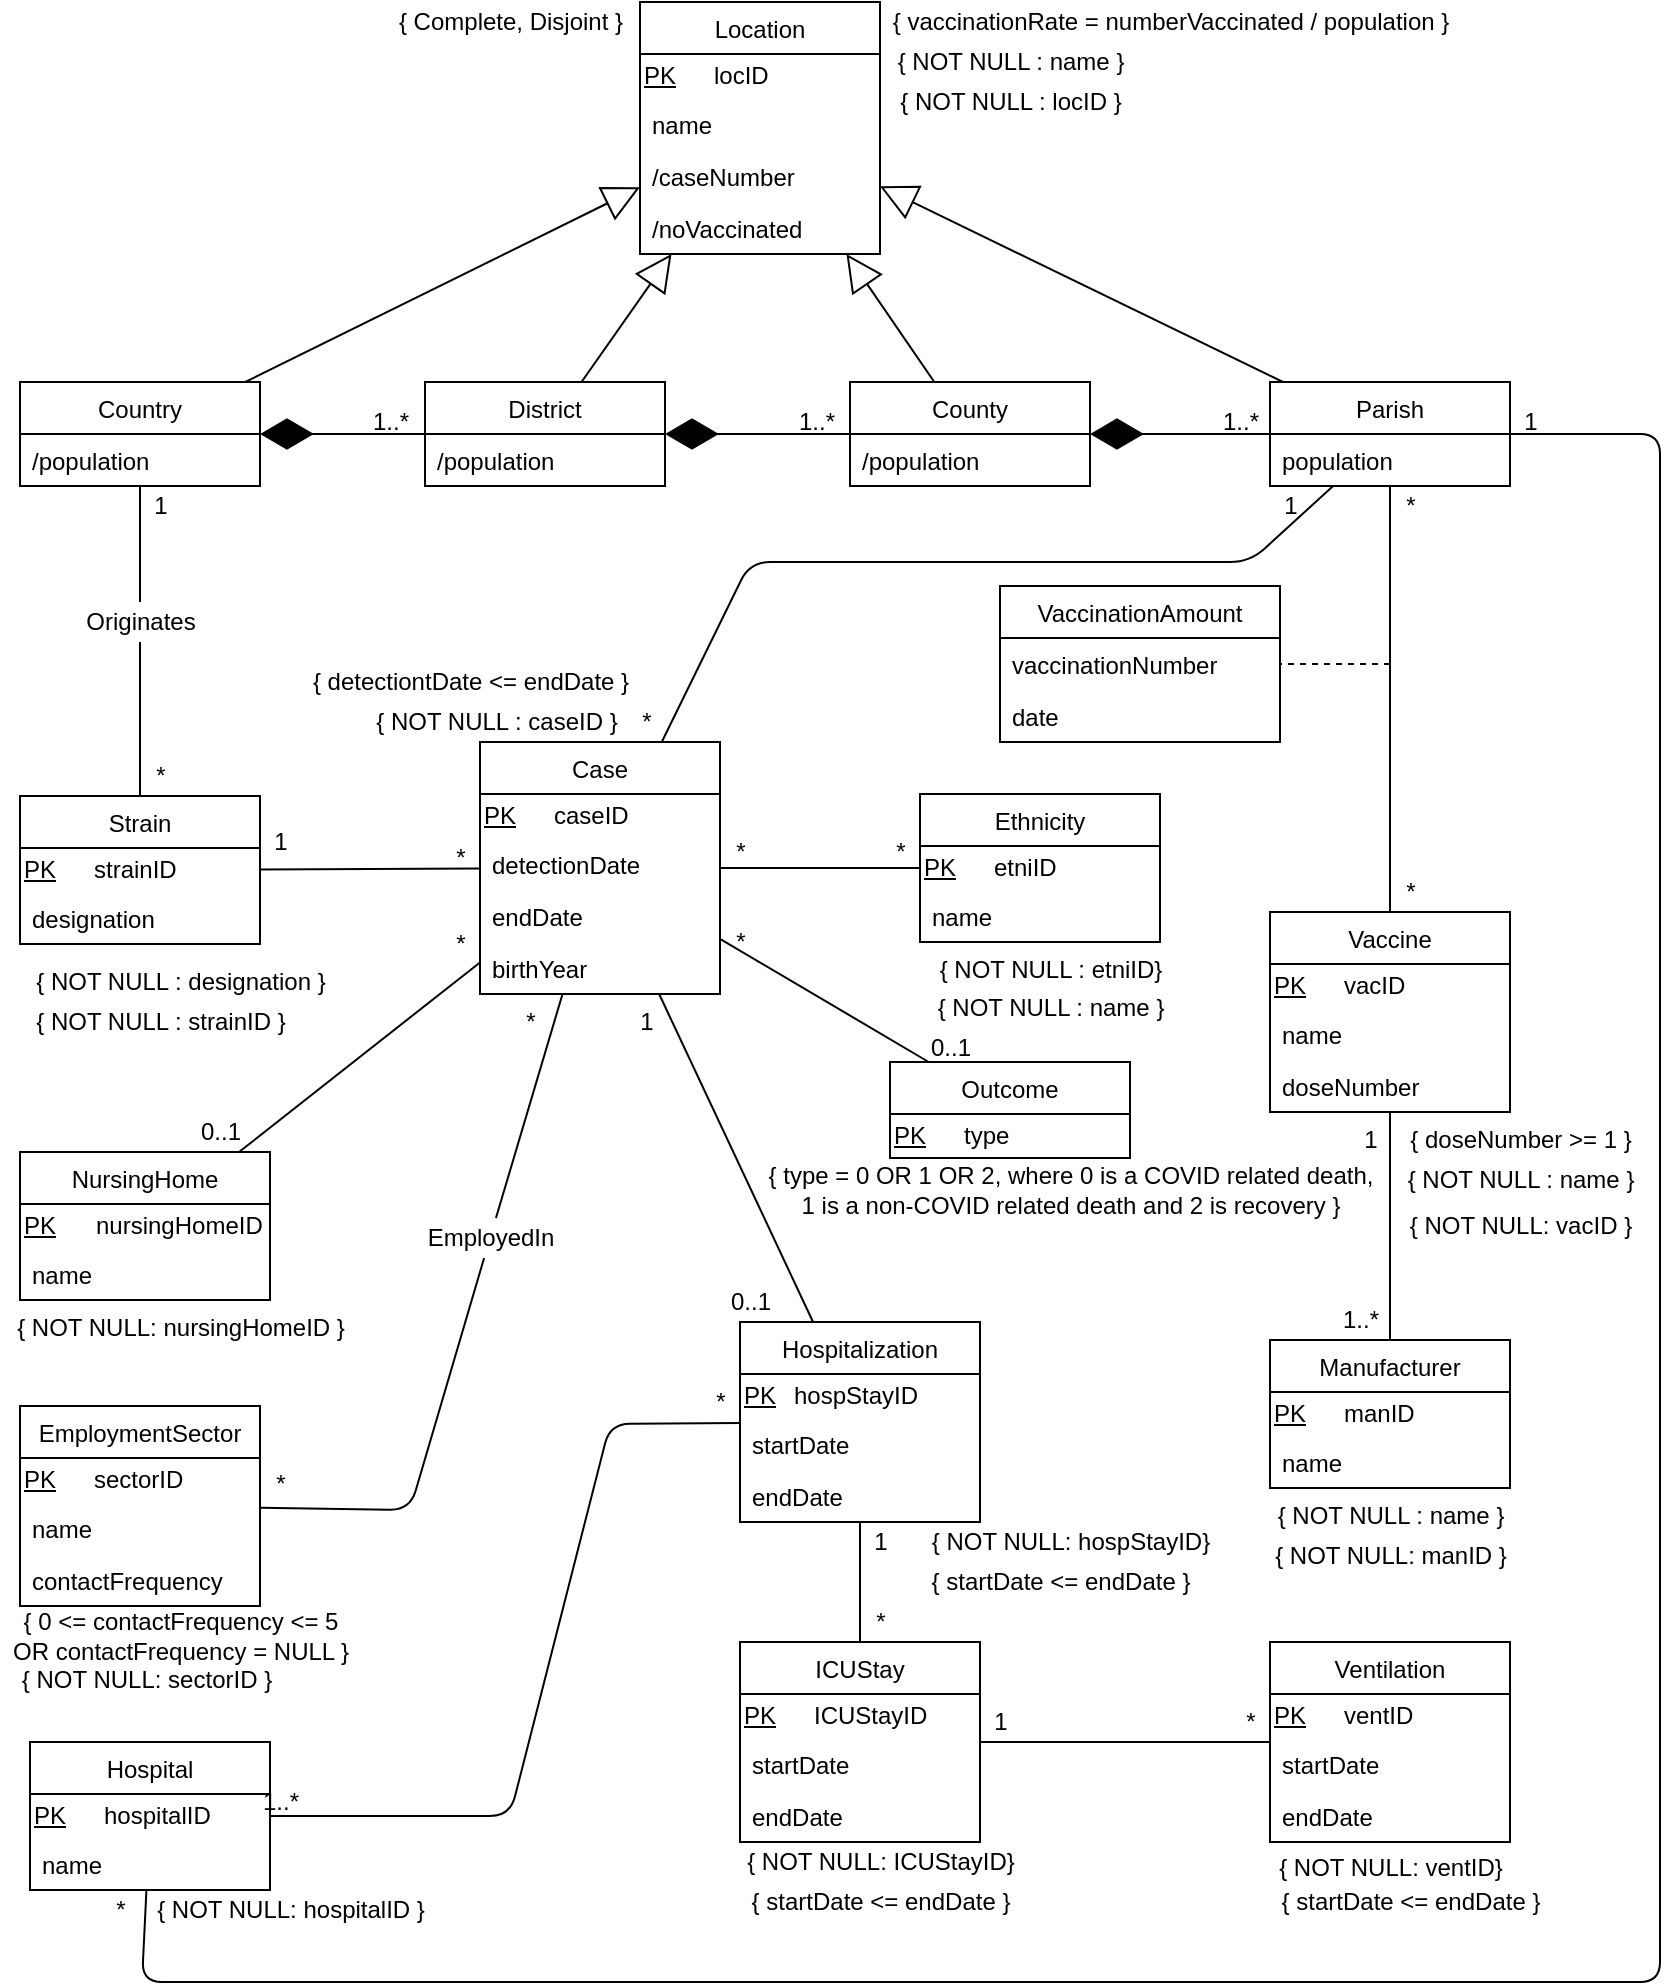 <mxfile version="14.4.3" type="device"><diagram id="ArE_hG6OcxiL6eBVc3Qq" name="Page-1"><mxGraphModel dx="1278" dy="616" grid="1" gridSize="10" guides="1" tooltips="1" connect="1" arrows="1" fold="1" page="1" pageScale="1" pageWidth="850" pageHeight="1100" math="0" shadow="0"><root><mxCell id="0"/><mxCell id="1" parent="0"/><mxCell id="haIrwEQvAD5BHS1R-j0J-1" value="Country" style="swimlane;fontStyle=0;childLayout=stackLayout;horizontal=1;startSize=26;fillColor=none;horizontalStack=0;resizeParent=1;resizeParentMax=0;resizeLast=0;collapsible=1;marginBottom=0;" parent="1" vertex="1"><mxGeometry x="15" y="190" width="120" height="52" as="geometry"/></mxCell><mxCell id="Z5HH56lfAHXw-fmE1XDh-21" value="/population" style="text;strokeColor=none;fillColor=none;align=left;verticalAlign=top;spacingLeft=4;spacingRight=4;overflow=hidden;rotatable=0;points=[[0,0.5],[1,0.5]];portConstraint=eastwest;" parent="haIrwEQvAD5BHS1R-j0J-1" vertex="1"><mxGeometry y="26" width="120" height="26" as="geometry"/></mxCell><mxCell id="haIrwEQvAD5BHS1R-j0J-6" value="District" style="swimlane;fontStyle=0;childLayout=stackLayout;horizontal=1;startSize=26;fillColor=none;horizontalStack=0;resizeParent=1;resizeParentMax=0;resizeLast=0;collapsible=1;marginBottom=0;" parent="1" vertex="1"><mxGeometry x="217.5" y="190" width="120" height="52" as="geometry"/></mxCell><mxCell id="Z5HH56lfAHXw-fmE1XDh-94" value="/population" style="text;strokeColor=none;fillColor=none;align=left;verticalAlign=top;spacingLeft=4;spacingRight=4;overflow=hidden;rotatable=0;points=[[0,0.5],[1,0.5]];portConstraint=eastwest;" parent="haIrwEQvAD5BHS1R-j0J-6" vertex="1"><mxGeometry y="26" width="120" height="26" as="geometry"/></mxCell><mxCell id="haIrwEQvAD5BHS1R-j0J-10" value="County" style="swimlane;fontStyle=0;childLayout=stackLayout;horizontal=1;startSize=26;fillColor=none;horizontalStack=0;resizeParent=1;resizeParentMax=0;resizeLast=0;collapsible=1;marginBottom=0;" parent="1" vertex="1"><mxGeometry x="430" y="190" width="120" height="52" as="geometry"/></mxCell><mxCell id="Z5HH56lfAHXw-fmE1XDh-95" value="/population" style="text;strokeColor=none;fillColor=none;align=left;verticalAlign=top;spacingLeft=4;spacingRight=4;overflow=hidden;rotatable=0;points=[[0,0.5],[1,0.5]];portConstraint=eastwest;" parent="haIrwEQvAD5BHS1R-j0J-10" vertex="1"><mxGeometry y="26" width="120" height="26" as="geometry"/></mxCell><mxCell id="haIrwEQvAD5BHS1R-j0J-19" value="Parish" style="swimlane;fontStyle=0;childLayout=stackLayout;horizontal=1;startSize=26;fillColor=none;horizontalStack=0;resizeParent=1;resizeParentMax=0;resizeLast=0;collapsible=1;marginBottom=0;" parent="1" vertex="1"><mxGeometry x="640" y="190" width="120" height="52" as="geometry"/></mxCell><mxCell id="Z5HH56lfAHXw-fmE1XDh-96" value="population" style="text;strokeColor=none;fillColor=none;align=left;verticalAlign=top;spacingLeft=4;spacingRight=4;overflow=hidden;rotatable=0;points=[[0,0.5],[1,0.5]];portConstraint=eastwest;" parent="haIrwEQvAD5BHS1R-j0J-19" vertex="1"><mxGeometry y="26" width="120" height="26" as="geometry"/></mxCell><mxCell id="haIrwEQvAD5BHS1R-j0J-24" value="Case" style="swimlane;fontStyle=0;childLayout=stackLayout;horizontal=1;startSize=26;fillColor=none;horizontalStack=0;resizeParent=1;resizeParentMax=0;resizeLast=0;collapsible=1;marginBottom=0;" parent="1" vertex="1"><mxGeometry x="245" y="370" width="120" height="126" as="geometry"/></mxCell><mxCell id="flyogRt5hVjJlXZQ-3wZ-6" value="" style="shape=table;html=1;whiteSpace=wrap;startSize=0;container=1;collapsible=0;childLayout=tableLayout;arcSize=12;strokeColor=none;fillColor=none;" parent="haIrwEQvAD5BHS1R-j0J-24" vertex="1"><mxGeometry y="26" width="120" height="22" as="geometry"/></mxCell><mxCell id="flyogRt5hVjJlXZQ-3wZ-7" value="" style="shape=partialRectangle;html=1;whiteSpace=wrap;collapsible=0;dropTarget=0;pointerEvents=0;fillColor=none;top=0;left=0;bottom=0;right=0;points=[[0,0.5],[1,0.5]];portConstraint=eastwest;" parent="flyogRt5hVjJlXZQ-3wZ-6" vertex="1"><mxGeometry width="120" height="22" as="geometry"/></mxCell><mxCell id="flyogRt5hVjJlXZQ-3wZ-8" value="PK" style="shape=partialRectangle;html=1;whiteSpace=wrap;connectable=0;overflow=hidden;fillColor=none;top=0;left=0;bottom=0;right=0;fontStyle=4;labelPosition=center;verticalLabelPosition=middle;align=left;verticalAlign=middle;" parent="flyogRt5hVjJlXZQ-3wZ-7" vertex="1"><mxGeometry width="35" height="22" as="geometry"/></mxCell><mxCell id="flyogRt5hVjJlXZQ-3wZ-9" value="caseID" style="shape=partialRectangle;html=1;whiteSpace=wrap;connectable=0;overflow=hidden;fillColor=none;top=0;left=0;bottom=0;right=0;align=left;" parent="flyogRt5hVjJlXZQ-3wZ-7" vertex="1"><mxGeometry x="35" width="85" height="22" as="geometry"/></mxCell><mxCell id="d1-KubJJP377rrtbobxr-46" value="detectionDate" style="text;strokeColor=none;fillColor=none;align=left;verticalAlign=top;spacingLeft=4;spacingRight=4;overflow=hidden;rotatable=0;points=[[0,0.5],[1,0.5]];portConstraint=eastwest;" parent="haIrwEQvAD5BHS1R-j0J-24" vertex="1"><mxGeometry y="48" width="120" height="26" as="geometry"/></mxCell><mxCell id="d1-KubJJP377rrtbobxr-47" value="endDate" style="text;strokeColor=none;fillColor=none;align=left;verticalAlign=top;spacingLeft=4;spacingRight=4;overflow=hidden;rotatable=0;points=[[0,0.5],[1,0.5]];portConstraint=eastwest;" parent="haIrwEQvAD5BHS1R-j0J-24" vertex="1"><mxGeometry y="74" width="120" height="26" as="geometry"/></mxCell><mxCell id="d1-KubJJP377rrtbobxr-48" value="birthYear" style="text;strokeColor=none;fillColor=none;align=left;verticalAlign=top;spacingLeft=4;spacingRight=4;overflow=hidden;rotatable=0;points=[[0,0.5],[1,0.5]];portConstraint=eastwest;" parent="haIrwEQvAD5BHS1R-j0J-24" vertex="1"><mxGeometry y="100" width="120" height="26" as="geometry"/></mxCell><mxCell id="haIrwEQvAD5BHS1R-j0J-28" value="Vaccine" style="swimlane;fontStyle=0;childLayout=stackLayout;horizontal=1;startSize=26;fillColor=none;horizontalStack=0;resizeParent=1;resizeParentMax=0;resizeLast=0;collapsible=1;marginBottom=0;" parent="1" vertex="1"><mxGeometry x="640" y="455" width="120" height="100" as="geometry"/></mxCell><mxCell id="flyogRt5hVjJlXZQ-3wZ-22" value="" style="shape=table;html=1;whiteSpace=wrap;startSize=0;container=1;collapsible=0;childLayout=tableLayout;arcSize=12;strokeColor=none;fillColor=none;" parent="haIrwEQvAD5BHS1R-j0J-28" vertex="1"><mxGeometry y="26" width="120" height="22" as="geometry"/></mxCell><mxCell id="flyogRt5hVjJlXZQ-3wZ-23" value="" style="shape=partialRectangle;html=1;whiteSpace=wrap;collapsible=0;dropTarget=0;pointerEvents=0;fillColor=none;top=0;left=0;bottom=0;right=0;points=[[0,0.5],[1,0.5]];portConstraint=eastwest;" parent="flyogRt5hVjJlXZQ-3wZ-22" vertex="1"><mxGeometry width="120" height="22" as="geometry"/></mxCell><mxCell id="flyogRt5hVjJlXZQ-3wZ-24" value="PK" style="shape=partialRectangle;html=1;whiteSpace=wrap;connectable=0;overflow=hidden;fillColor=none;top=0;left=0;bottom=0;right=0;fontStyle=4;labelPosition=center;verticalLabelPosition=middle;align=left;verticalAlign=middle;" parent="flyogRt5hVjJlXZQ-3wZ-23" vertex="1"><mxGeometry width="35" height="22" as="geometry"/></mxCell><mxCell id="flyogRt5hVjJlXZQ-3wZ-25" value="vacID" style="shape=partialRectangle;html=1;whiteSpace=wrap;connectable=0;overflow=hidden;fillColor=none;top=0;left=0;bottom=0;right=0;align=left;" parent="flyogRt5hVjJlXZQ-3wZ-23" vertex="1"><mxGeometry x="35" width="85" height="22" as="geometry"/></mxCell><mxCell id="AAbHHUNatujZVMKrZZP0-58" value="name" style="text;strokeColor=none;fillColor=none;align=left;verticalAlign=top;spacingLeft=4;spacingRight=4;overflow=hidden;rotatable=0;points=[[0,0.5],[1,0.5]];portConstraint=eastwest;" parent="haIrwEQvAD5BHS1R-j0J-28" vertex="1"><mxGeometry y="48" width="120" height="26" as="geometry"/></mxCell><mxCell id="d1-KubJJP377rrtbobxr-63" value="doseNumber" style="text;strokeColor=none;fillColor=none;align=left;verticalAlign=top;spacingLeft=4;spacingRight=4;overflow=hidden;rotatable=0;points=[[0,0.5],[1,0.5]];portConstraint=eastwest;" parent="haIrwEQvAD5BHS1R-j0J-28" vertex="1"><mxGeometry y="74" width="120" height="26" as="geometry"/></mxCell><mxCell id="haIrwEQvAD5BHS1R-j0J-33" value="" style="endArrow=none;html=1;" parent="1" source="haIrwEQvAD5BHS1R-j0J-28" target="haIrwEQvAD5BHS1R-j0J-19" edge="1"><mxGeometry width="50" height="50" relative="1" as="geometry"><mxPoint x="750" y="350" as="sourcePoint"/><mxPoint x="330" y="350" as="targetPoint"/></mxGeometry></mxCell><mxCell id="haIrwEQvAD5BHS1R-j0J-35" value="Strain" style="swimlane;fontStyle=0;childLayout=stackLayout;horizontal=1;startSize=26;fillColor=none;horizontalStack=0;resizeParent=1;resizeParentMax=0;resizeLast=0;collapsible=1;marginBottom=0;" parent="1" vertex="1"><mxGeometry x="15" y="397" width="120" height="74" as="geometry"/></mxCell><mxCell id="flyogRt5hVjJlXZQ-3wZ-10" value="" style="shape=table;html=1;whiteSpace=wrap;startSize=0;container=1;collapsible=0;childLayout=tableLayout;arcSize=12;strokeColor=none;fillColor=none;" parent="haIrwEQvAD5BHS1R-j0J-35" vertex="1"><mxGeometry y="26" width="120" height="22" as="geometry"/></mxCell><mxCell id="flyogRt5hVjJlXZQ-3wZ-11" value="" style="shape=partialRectangle;html=1;whiteSpace=wrap;collapsible=0;dropTarget=0;pointerEvents=0;fillColor=none;top=0;left=0;bottom=0;right=0;points=[[0,0.5],[1,0.5]];portConstraint=eastwest;" parent="flyogRt5hVjJlXZQ-3wZ-10" vertex="1"><mxGeometry width="120" height="22" as="geometry"/></mxCell><mxCell id="flyogRt5hVjJlXZQ-3wZ-12" value="PK" style="shape=partialRectangle;html=1;whiteSpace=wrap;connectable=0;overflow=hidden;fillColor=none;top=0;left=0;bottom=0;right=0;fontStyle=4;labelPosition=center;verticalLabelPosition=middle;align=left;verticalAlign=middle;" parent="flyogRt5hVjJlXZQ-3wZ-11" vertex="1"><mxGeometry width="35" height="22" as="geometry"/></mxCell><mxCell id="flyogRt5hVjJlXZQ-3wZ-13" value="strainID" style="shape=partialRectangle;html=1;whiteSpace=wrap;connectable=0;overflow=hidden;fillColor=none;top=0;left=0;bottom=0;right=0;align=left;" parent="flyogRt5hVjJlXZQ-3wZ-11" vertex="1"><mxGeometry x="35" width="85" height="22" as="geometry"/></mxCell><mxCell id="d1-KubJJP377rrtbobxr-49" value="designation" style="text;strokeColor=none;fillColor=none;align=left;verticalAlign=top;spacingLeft=4;spacingRight=4;overflow=hidden;rotatable=0;points=[[0,0.5],[1,0.5]];portConstraint=eastwest;" parent="haIrwEQvAD5BHS1R-j0J-35" vertex="1"><mxGeometry y="48" width="120" height="26" as="geometry"/></mxCell><mxCell id="haIrwEQvAD5BHS1R-j0J-41" value="EmploymentSector" style="swimlane;fontStyle=0;childLayout=stackLayout;horizontal=1;startSize=26;fillColor=none;horizontalStack=0;resizeParent=1;resizeParentMax=0;resizeLast=0;collapsible=1;marginBottom=0;" parent="1" vertex="1"><mxGeometry x="15" y="702" width="120" height="100" as="geometry"/></mxCell><mxCell id="flyogRt5hVjJlXZQ-3wZ-42" value="" style="shape=table;html=1;whiteSpace=wrap;startSize=0;container=1;collapsible=0;childLayout=tableLayout;arcSize=12;strokeColor=none;fillColor=none;" parent="haIrwEQvAD5BHS1R-j0J-41" vertex="1"><mxGeometry y="26" width="120" height="22" as="geometry"/></mxCell><mxCell id="flyogRt5hVjJlXZQ-3wZ-43" value="" style="shape=partialRectangle;html=1;whiteSpace=wrap;collapsible=0;dropTarget=0;pointerEvents=0;fillColor=none;top=0;left=0;bottom=0;right=0;points=[[0,0.5],[1,0.5]];portConstraint=eastwest;" parent="flyogRt5hVjJlXZQ-3wZ-42" vertex="1"><mxGeometry width="120" height="22" as="geometry"/></mxCell><mxCell id="flyogRt5hVjJlXZQ-3wZ-44" value="PK" style="shape=partialRectangle;html=1;whiteSpace=wrap;connectable=0;overflow=hidden;fillColor=none;top=0;left=0;bottom=0;right=0;fontStyle=4;labelPosition=center;verticalLabelPosition=middle;align=left;verticalAlign=middle;" parent="flyogRt5hVjJlXZQ-3wZ-43" vertex="1"><mxGeometry width="35" height="22" as="geometry"/></mxCell><mxCell id="flyogRt5hVjJlXZQ-3wZ-45" value="sectorID" style="shape=partialRectangle;html=1;whiteSpace=wrap;connectable=0;overflow=hidden;fillColor=none;top=0;left=0;bottom=0;right=0;align=left;" parent="flyogRt5hVjJlXZQ-3wZ-43" vertex="1"><mxGeometry x="35" width="85" height="22" as="geometry"/></mxCell><mxCell id="haIrwEQvAD5BHS1R-j0J-42" value="name" style="text;strokeColor=none;fillColor=none;align=left;verticalAlign=top;spacingLeft=4;spacingRight=4;overflow=hidden;rotatable=0;points=[[0,0.5],[1,0.5]];portConstraint=eastwest;" parent="haIrwEQvAD5BHS1R-j0J-41" vertex="1"><mxGeometry y="48" width="120" height="26" as="geometry"/></mxCell><mxCell id="Z5HH56lfAHXw-fmE1XDh-40" value="contactFrequency" style="text;strokeColor=none;fillColor=none;align=left;verticalAlign=top;spacingLeft=4;spacingRight=4;overflow=hidden;rotatable=0;points=[[0,0.5],[1,0.5]];portConstraint=eastwest;" parent="haIrwEQvAD5BHS1R-j0J-41" vertex="1"><mxGeometry y="74" width="120" height="26" as="geometry"/></mxCell><mxCell id="haIrwEQvAD5BHS1R-j0J-51" value="Ethnicity" style="swimlane;fontStyle=0;childLayout=stackLayout;horizontal=1;startSize=26;fillColor=none;horizontalStack=0;resizeParent=1;resizeParentMax=0;resizeLast=0;collapsible=1;marginBottom=0;" parent="1" vertex="1"><mxGeometry x="465" y="396" width="120" height="74" as="geometry"/></mxCell><mxCell id="flyogRt5hVjJlXZQ-3wZ-18" value="" style="shape=table;html=1;whiteSpace=wrap;startSize=0;container=1;collapsible=0;childLayout=tableLayout;arcSize=12;strokeColor=none;fillColor=none;" parent="haIrwEQvAD5BHS1R-j0J-51" vertex="1"><mxGeometry y="26" width="120" height="22" as="geometry"/></mxCell><mxCell id="flyogRt5hVjJlXZQ-3wZ-19" value="" style="shape=partialRectangle;html=1;whiteSpace=wrap;collapsible=0;dropTarget=0;pointerEvents=0;fillColor=none;top=0;left=0;bottom=0;right=0;points=[[0,0.5],[1,0.5]];portConstraint=eastwest;" parent="flyogRt5hVjJlXZQ-3wZ-18" vertex="1"><mxGeometry width="120" height="22" as="geometry"/></mxCell><mxCell id="flyogRt5hVjJlXZQ-3wZ-20" value="PK" style="shape=partialRectangle;html=1;whiteSpace=wrap;connectable=0;overflow=hidden;fillColor=none;top=0;left=0;bottom=0;right=0;fontStyle=4;labelPosition=center;verticalLabelPosition=middle;align=left;verticalAlign=middle;" parent="flyogRt5hVjJlXZQ-3wZ-19" vertex="1"><mxGeometry width="35" height="22" as="geometry"/></mxCell><mxCell id="flyogRt5hVjJlXZQ-3wZ-21" value="etniID" style="shape=partialRectangle;html=1;whiteSpace=wrap;connectable=0;overflow=hidden;fillColor=none;top=0;left=0;bottom=0;right=0;align=left;" parent="flyogRt5hVjJlXZQ-3wZ-19" vertex="1"><mxGeometry x="35" width="85" height="22" as="geometry"/></mxCell><mxCell id="AAbHHUNatujZVMKrZZP0-54" value="name" style="text;strokeColor=none;fillColor=none;align=left;verticalAlign=top;spacingLeft=4;spacingRight=4;overflow=hidden;rotatable=0;points=[[0,0.5],[1,0.5]];portConstraint=eastwest;" parent="haIrwEQvAD5BHS1R-j0J-51" vertex="1"><mxGeometry y="48" width="120" height="26" as="geometry"/></mxCell><mxCell id="haIrwEQvAD5BHS1R-j0J-62" value="1..*" style="text;html=1;align=center;verticalAlign=middle;resizable=0;points=[];autosize=1;" parent="1" vertex="1"><mxGeometry x="185" y="200" width="30" height="20" as="geometry"/></mxCell><mxCell id="haIrwEQvAD5BHS1R-j0J-64" value="1..*" style="text;html=1;align=center;verticalAlign=middle;resizable=0;points=[];autosize=1;" parent="1" vertex="1"><mxGeometry x="397.5" y="200" width="30" height="20" as="geometry"/></mxCell><mxCell id="haIrwEQvAD5BHS1R-j0J-66" value="1..*" style="text;html=1;align=center;verticalAlign=middle;resizable=0;points=[];autosize=1;" parent="1" vertex="1"><mxGeometry x="610" y="200" width="30" height="20" as="geometry"/></mxCell><mxCell id="haIrwEQvAD5BHS1R-j0J-78" value="1" style="text;html=1;align=center;verticalAlign=middle;resizable=0;points=[];autosize=1;" parent="1" vertex="1"><mxGeometry x="680" y="559" width="20" height="20" as="geometry"/></mxCell><mxCell id="Z5HH56lfAHXw-fmE1XDh-14" value="" style="endArrow=none;html=1;" parent="1" source="Z5HH56lfAHXw-fmE1XDh-57" target="haIrwEQvAD5BHS1R-j0J-35" edge="1"><mxGeometry width="50" height="50" relative="1" as="geometry"><mxPoint x="525" y="470" as="sourcePoint"/><mxPoint x="575" y="420" as="targetPoint"/></mxGeometry></mxCell><mxCell id="Z5HH56lfAHXw-fmE1XDh-19" value="Location" style="swimlane;fontStyle=0;childLayout=stackLayout;horizontal=1;startSize=26;fillColor=none;horizontalStack=0;resizeParent=1;resizeParentMax=0;resizeLast=0;collapsible=1;marginBottom=0;" parent="1" vertex="1"><mxGeometry x="325" width="120" height="126" as="geometry"/></mxCell><mxCell id="flyogRt5hVjJlXZQ-3wZ-2" value="" style="shape=table;html=1;whiteSpace=wrap;startSize=0;container=1;collapsible=0;childLayout=tableLayout;arcSize=12;strokeColor=none;fillColor=none;" parent="Z5HH56lfAHXw-fmE1XDh-19" vertex="1"><mxGeometry y="26" width="120" height="22" as="geometry"/></mxCell><mxCell id="flyogRt5hVjJlXZQ-3wZ-3" value="" style="shape=partialRectangle;html=1;whiteSpace=wrap;collapsible=0;dropTarget=0;pointerEvents=0;fillColor=none;top=0;left=0;bottom=0;right=0;points=[[0,0.5],[1,0.5]];portConstraint=eastwest;" parent="flyogRt5hVjJlXZQ-3wZ-2" vertex="1"><mxGeometry width="120" height="22" as="geometry"/></mxCell><mxCell id="flyogRt5hVjJlXZQ-3wZ-4" value="PK" style="shape=partialRectangle;html=1;whiteSpace=wrap;connectable=0;overflow=hidden;fillColor=none;top=0;left=0;bottom=0;right=0;fontStyle=4;labelPosition=center;verticalLabelPosition=middle;align=left;verticalAlign=middle;" parent="flyogRt5hVjJlXZQ-3wZ-3" vertex="1"><mxGeometry width="35" height="22" as="geometry"/></mxCell><mxCell id="flyogRt5hVjJlXZQ-3wZ-5" value="locID" style="shape=partialRectangle;html=1;whiteSpace=wrap;connectable=0;overflow=hidden;fillColor=none;top=0;left=0;bottom=0;right=0;align=left;" parent="flyogRt5hVjJlXZQ-3wZ-3" vertex="1"><mxGeometry x="35" width="85" height="22" as="geometry"/></mxCell><mxCell id="d1-KubJJP377rrtbobxr-52" value="name" style="text;strokeColor=none;fillColor=none;align=left;verticalAlign=top;spacingLeft=4;spacingRight=4;overflow=hidden;rotatable=0;points=[[0,0.5],[1,0.5]];portConstraint=eastwest;" parent="Z5HH56lfAHXw-fmE1XDh-19" vertex="1"><mxGeometry y="48" width="120" height="26" as="geometry"/></mxCell><mxCell id="Z5HH56lfAHXw-fmE1XDh-22" value="/caseNumber" style="text;strokeColor=none;fillColor=none;align=left;verticalAlign=top;spacingLeft=4;spacingRight=4;overflow=hidden;rotatable=0;points=[[0,0.5],[1,0.5]];portConstraint=eastwest;" parent="Z5HH56lfAHXw-fmE1XDh-19" vertex="1"><mxGeometry y="74" width="120" height="26" as="geometry"/></mxCell><mxCell id="Z5HH56lfAHXw-fmE1XDh-23" value="/noVaccinated" style="text;strokeColor=none;fillColor=none;align=left;verticalAlign=top;spacingLeft=4;spacingRight=4;overflow=hidden;rotatable=0;points=[[0,0.5],[1,0.5]];portConstraint=eastwest;" parent="Z5HH56lfAHXw-fmE1XDh-19" vertex="1"><mxGeometry y="100" width="120" height="26" as="geometry"/></mxCell><mxCell id="Z5HH56lfAHXw-fmE1XDh-32" value="Manufacturer" style="swimlane;fontStyle=0;childLayout=stackLayout;horizontal=1;startSize=26;fillColor=none;horizontalStack=0;resizeParent=1;resizeParentMax=0;resizeLast=0;collapsible=1;marginBottom=0;" parent="1" vertex="1"><mxGeometry x="640" y="669" width="120" height="74" as="geometry"/></mxCell><mxCell id="flyogRt5hVjJlXZQ-3wZ-26" value="" style="shape=table;html=1;whiteSpace=wrap;startSize=0;container=1;collapsible=0;childLayout=tableLayout;arcSize=12;strokeColor=none;fillColor=none;" parent="Z5HH56lfAHXw-fmE1XDh-32" vertex="1"><mxGeometry y="26" width="120" height="22" as="geometry"/></mxCell><mxCell id="flyogRt5hVjJlXZQ-3wZ-27" value="" style="shape=partialRectangle;html=1;whiteSpace=wrap;collapsible=0;dropTarget=0;pointerEvents=0;fillColor=none;top=0;left=0;bottom=0;right=0;points=[[0,0.5],[1,0.5]];portConstraint=eastwest;" parent="flyogRt5hVjJlXZQ-3wZ-26" vertex="1"><mxGeometry width="120" height="22" as="geometry"/></mxCell><mxCell id="flyogRt5hVjJlXZQ-3wZ-28" value="PK" style="shape=partialRectangle;html=1;whiteSpace=wrap;connectable=0;overflow=hidden;fillColor=none;top=0;left=0;bottom=0;right=0;fontStyle=4;labelPosition=center;verticalLabelPosition=middle;align=left;verticalAlign=middle;" parent="flyogRt5hVjJlXZQ-3wZ-27" vertex="1"><mxGeometry width="35" height="22" as="geometry"/></mxCell><mxCell id="flyogRt5hVjJlXZQ-3wZ-29" value="manID" style="shape=partialRectangle;html=1;whiteSpace=wrap;connectable=0;overflow=hidden;fillColor=none;top=0;left=0;bottom=0;right=0;align=left;" parent="flyogRt5hVjJlXZQ-3wZ-27" vertex="1"><mxGeometry x="35" width="85" height="22" as="geometry"/></mxCell><mxCell id="AAbHHUNatujZVMKrZZP0-59" value="name" style="text;strokeColor=none;fillColor=none;align=left;verticalAlign=top;spacingLeft=4;spacingRight=4;overflow=hidden;rotatable=0;points=[[0,0.5],[1,0.5]];portConstraint=eastwest;" parent="Z5HH56lfAHXw-fmE1XDh-32" vertex="1"><mxGeometry y="48" width="120" height="26" as="geometry"/></mxCell><mxCell id="Z5HH56lfAHXw-fmE1XDh-36" value="" style="endArrow=none;html=1;" parent="1" source="Z5HH56lfAHXw-fmE1XDh-32" target="haIrwEQvAD5BHS1R-j0J-28" edge="1"><mxGeometry width="50" height="50" relative="1" as="geometry"><mxPoint x="430" y="751" as="sourcePoint"/><mxPoint x="480" y="701" as="targetPoint"/></mxGeometry></mxCell><mxCell id="Z5HH56lfAHXw-fmE1XDh-37" value="*" style="text;html=1;align=center;verticalAlign=middle;resizable=0;points=[];autosize=1;" parent="1" vertex="1"><mxGeometry x="135" y="731" width="20" height="20" as="geometry"/></mxCell><mxCell id="Z5HH56lfAHXw-fmE1XDh-38" value="1..*" style="text;html=1;align=center;verticalAlign=middle;resizable=0;points=[];autosize=1;" parent="1" vertex="1"><mxGeometry x="670" y="649" width="30" height="20" as="geometry"/></mxCell><mxCell id="Z5HH56lfAHXw-fmE1XDh-46" value="" style="endArrow=diamondThin;endFill=1;endSize=24;html=1;" parent="1" source="haIrwEQvAD5BHS1R-j0J-6" target="haIrwEQvAD5BHS1R-j0J-1" edge="1"><mxGeometry width="160" relative="1" as="geometry"><mxPoint x="630" y="350" as="sourcePoint"/><mxPoint x="790" y="350" as="targetPoint"/></mxGeometry></mxCell><mxCell id="Z5HH56lfAHXw-fmE1XDh-47" value="" style="endArrow=diamondThin;endFill=1;endSize=24;html=1;" parent="1" source="haIrwEQvAD5BHS1R-j0J-10" target="haIrwEQvAD5BHS1R-j0J-6" edge="1"><mxGeometry width="160" relative="1" as="geometry"><mxPoint x="630" y="350" as="sourcePoint"/><mxPoint x="790" y="350" as="targetPoint"/></mxGeometry></mxCell><mxCell id="Z5HH56lfAHXw-fmE1XDh-48" value="" style="endArrow=diamondThin;endFill=1;endSize=24;html=1;" parent="1" source="haIrwEQvAD5BHS1R-j0J-19" target="haIrwEQvAD5BHS1R-j0J-10" edge="1"><mxGeometry width="160" relative="1" as="geometry"><mxPoint x="630" y="350" as="sourcePoint"/><mxPoint x="790" y="350" as="targetPoint"/></mxGeometry></mxCell><mxCell id="Z5HH56lfAHXw-fmE1XDh-51" value="" style="endArrow=block;endSize=16;endFill=0;html=1;" parent="1" source="haIrwEQvAD5BHS1R-j0J-10" target="Z5HH56lfAHXw-fmE1XDh-19" edge="1"><mxGeometry width="160" relative="1" as="geometry"><mxPoint x="630" y="350" as="sourcePoint"/><mxPoint x="790" y="350" as="targetPoint"/></mxGeometry></mxCell><mxCell id="Z5HH56lfAHXw-fmE1XDh-52" value="" style="endArrow=block;endSize=16;endFill=0;html=1;" parent="1" source="haIrwEQvAD5BHS1R-j0J-19" target="Z5HH56lfAHXw-fmE1XDh-19" edge="1"><mxGeometry width="160" relative="1" as="geometry"><mxPoint x="630" y="350" as="sourcePoint"/><mxPoint x="790" y="350" as="targetPoint"/></mxGeometry></mxCell><mxCell id="Z5HH56lfAHXw-fmE1XDh-53" value="" style="endArrow=block;endSize=16;endFill=0;html=1;" parent="1" source="haIrwEQvAD5BHS1R-j0J-6" target="Z5HH56lfAHXw-fmE1XDh-19" edge="1"><mxGeometry width="160" relative="1" as="geometry"><mxPoint x="630" y="350" as="sourcePoint"/><mxPoint x="790" y="350" as="targetPoint"/></mxGeometry></mxCell><mxCell id="Z5HH56lfAHXw-fmE1XDh-54" value="1" style="text;html=1;align=center;verticalAlign=middle;resizable=0;points=[];autosize=1;" parent="1" vertex="1"><mxGeometry x="75" y="242" width="20" height="20" as="geometry"/></mxCell><mxCell id="Z5HH56lfAHXw-fmE1XDh-55" value="*" style="text;html=1;align=center;verticalAlign=middle;resizable=0;points=[];autosize=1;" parent="1" vertex="1"><mxGeometry x="75" y="377" width="20" height="20" as="geometry"/></mxCell><mxCell id="Z5HH56lfAHXw-fmE1XDh-57" value="Originates" style="text;html=1;align=center;verticalAlign=middle;resizable=0;points=[];autosize=1;" parent="1" vertex="1"><mxGeometry x="40" y="300" width="70" height="20" as="geometry"/></mxCell><mxCell id="Z5HH56lfAHXw-fmE1XDh-58" value="" style="endArrow=none;html=1;" parent="1" source="haIrwEQvAD5BHS1R-j0J-1" target="Z5HH56lfAHXw-fmE1XDh-57" edge="1"><mxGeometry width="50" height="50" relative="1" as="geometry"><mxPoint x="75" y="242" as="sourcePoint"/><mxPoint x="75" y="458" as="targetPoint"/></mxGeometry></mxCell><mxCell id="Z5HH56lfAHXw-fmE1XDh-65" value="" style="endArrow=none;html=1;" parent="1" source="haIrwEQvAD5BHS1R-j0J-35" target="haIrwEQvAD5BHS1R-j0J-24" edge="1"><mxGeometry width="50" height="50" relative="1" as="geometry"><mxPoint x="460" y="619" as="sourcePoint"/><mxPoint x="510" y="569" as="targetPoint"/></mxGeometry></mxCell><mxCell id="Z5HH56lfAHXw-fmE1XDh-66" value="1" style="text;html=1;align=center;verticalAlign=middle;resizable=0;points=[];autosize=1;" parent="1" vertex="1"><mxGeometry x="135" y="410" width="20" height="20" as="geometry"/></mxCell><mxCell id="Z5HH56lfAHXw-fmE1XDh-67" value="*" style="text;html=1;align=center;verticalAlign=middle;resizable=0;points=[];autosize=1;" parent="1" vertex="1"><mxGeometry x="225" y="418" width="20" height="20" as="geometry"/></mxCell><mxCell id="Z5HH56lfAHXw-fmE1XDh-69" value="*" style="text;html=1;align=center;verticalAlign=middle;resizable=0;points=[];autosize=1;" parent="1" vertex="1"><mxGeometry x="700" y="435" width="20" height="20" as="geometry"/></mxCell><mxCell id="Z5HH56lfAHXw-fmE1XDh-70" value="" style="endArrow=none;html=1;" parent="1" source="haIrwEQvAD5BHS1R-j0J-24" target="haIrwEQvAD5BHS1R-j0J-19" edge="1"><mxGeometry width="50" height="50" relative="1" as="geometry"><mxPoint x="370" y="470" as="sourcePoint"/><mxPoint x="570" y="310" as="targetPoint"/><Array as="points"><mxPoint x="380" y="280"/><mxPoint x="630" y="280"/></Array></mxGeometry></mxCell><mxCell id="Z5HH56lfAHXw-fmE1XDh-71" value="*" style="text;html=1;align=center;verticalAlign=middle;resizable=0;points=[];autosize=1;" parent="1" vertex="1"><mxGeometry x="317.5" y="350" width="20" height="20" as="geometry"/></mxCell><mxCell id="Z5HH56lfAHXw-fmE1XDh-72" value="1" style="text;html=1;align=center;verticalAlign=middle;resizable=0;points=[];autosize=1;" parent="1" vertex="1"><mxGeometry x="640" y="242" width="20" height="20" as="geometry"/></mxCell><mxCell id="Z5HH56lfAHXw-fmE1XDh-73" value="" style="endArrow=none;html=1;" parent="1" source="Z5HH56lfAHXw-fmE1XDh-103" target="haIrwEQvAD5BHS1R-j0J-24" edge="1"><mxGeometry width="50" height="50" relative="1" as="geometry"><mxPoint x="300" y="540" as="sourcePoint"/><mxPoint x="350" y="490" as="targetPoint"/><Array as="points"/></mxGeometry></mxCell><mxCell id="Z5HH56lfAHXw-fmE1XDh-74" value="*" style="text;html=1;align=center;verticalAlign=middle;resizable=0;points=[];autosize=1;" parent="1" vertex="1"><mxGeometry x="260" y="500" width="20" height="20" as="geometry"/></mxCell><mxCell id="Z5HH56lfAHXw-fmE1XDh-76" value="0..1" style="text;html=1;align=center;verticalAlign=middle;resizable=0;points=[];autosize=1;" parent="1" vertex="1"><mxGeometry x="365" y="640" width="30" height="20" as="geometry"/></mxCell><mxCell id="Z5HH56lfAHXw-fmE1XDh-78" value="1" style="text;html=1;align=center;verticalAlign=middle;resizable=0;points=[];autosize=1;" parent="1" vertex="1"><mxGeometry x="317.5" y="500" width="20" height="20" as="geometry"/></mxCell><mxCell id="Z5HH56lfAHXw-fmE1XDh-79" value="Hospitalization" style="swimlane;fontStyle=0;childLayout=stackLayout;horizontal=1;startSize=26;fillColor=none;horizontalStack=0;resizeParent=1;resizeParentMax=0;resizeLast=0;collapsible=1;marginBottom=0;" parent="1" vertex="1"><mxGeometry x="375" y="660" width="120" height="100" as="geometry"/></mxCell><mxCell id="flyogRt5hVjJlXZQ-3wZ-34" value="" style="shape=table;html=1;whiteSpace=wrap;startSize=0;container=1;collapsible=0;childLayout=tableLayout;arcSize=12;strokeColor=none;fillColor=none;" parent="Z5HH56lfAHXw-fmE1XDh-79" vertex="1"><mxGeometry y="26" width="120" height="22" as="geometry"/></mxCell><mxCell id="flyogRt5hVjJlXZQ-3wZ-35" value="" style="shape=partialRectangle;html=1;whiteSpace=wrap;collapsible=0;dropTarget=0;pointerEvents=0;fillColor=none;top=0;left=0;bottom=0;right=0;points=[[0,0.5],[1,0.5]];portConstraint=eastwest;" parent="flyogRt5hVjJlXZQ-3wZ-34" vertex="1"><mxGeometry width="120" height="22" as="geometry"/></mxCell><mxCell id="flyogRt5hVjJlXZQ-3wZ-36" value="PK" style="shape=partialRectangle;html=1;whiteSpace=wrap;connectable=0;overflow=hidden;fillColor=none;top=0;left=0;bottom=0;right=0;fontStyle=4;labelPosition=center;verticalLabelPosition=middle;align=left;verticalAlign=middle;" parent="flyogRt5hVjJlXZQ-3wZ-35" vertex="1"><mxGeometry width="25" height="22" as="geometry"/></mxCell><mxCell id="flyogRt5hVjJlXZQ-3wZ-37" value="hospStayID" style="shape=partialRectangle;html=1;whiteSpace=wrap;connectable=0;overflow=hidden;fillColor=none;top=0;left=0;bottom=0;right=0;align=left;" parent="flyogRt5hVjJlXZQ-3wZ-35" vertex="1"><mxGeometry x="25" width="95" height="22" as="geometry"/></mxCell><mxCell id="AAbHHUNatujZVMKrZZP0-57" value="startDate" style="text;strokeColor=none;fillColor=none;align=left;verticalAlign=top;spacingLeft=4;spacingRight=4;overflow=hidden;rotatable=0;points=[[0,0.5],[1,0.5]];portConstraint=eastwest;" parent="Z5HH56lfAHXw-fmE1XDh-79" vertex="1"><mxGeometry y="48" width="120" height="26" as="geometry"/></mxCell><mxCell id="d1-KubJJP377rrtbobxr-24" value="endDate" style="text;strokeColor=none;fillColor=none;align=left;verticalAlign=top;spacingLeft=4;spacingRight=4;overflow=hidden;rotatable=0;points=[[0,0.5],[1,0.5]];portConstraint=eastwest;" parent="Z5HH56lfAHXw-fmE1XDh-79" vertex="1"><mxGeometry y="74" width="120" height="26" as="geometry"/></mxCell><mxCell id="Z5HH56lfAHXw-fmE1XDh-83" value="VaccinationAmount" style="swimlane;fontStyle=0;childLayout=stackLayout;horizontal=1;startSize=26;fillColor=none;horizontalStack=0;resizeParent=1;resizeParentMax=0;resizeLast=0;collapsible=1;marginBottom=0;" parent="1" vertex="1"><mxGeometry x="505" y="292" width="140" height="78" as="geometry"/></mxCell><mxCell id="Z5HH56lfAHXw-fmE1XDh-84" value="vaccinationNumber" style="text;strokeColor=none;fillColor=none;align=left;verticalAlign=top;spacingLeft=4;spacingRight=4;overflow=hidden;rotatable=0;points=[[0,0.5],[1,0.5]];portConstraint=eastwest;" parent="Z5HH56lfAHXw-fmE1XDh-83" vertex="1"><mxGeometry y="26" width="140" height="26" as="geometry"/></mxCell><mxCell id="DPYl3TeFSfy7TcIfkTUw-1" value="date" style="text;strokeColor=none;fillColor=none;align=left;verticalAlign=top;spacingLeft=4;spacingRight=4;overflow=hidden;rotatable=0;points=[[0,0.5],[1,0.5]];portConstraint=eastwest;" parent="Z5HH56lfAHXw-fmE1XDh-83" vertex="1"><mxGeometry y="52" width="140" height="26" as="geometry"/></mxCell><mxCell id="Z5HH56lfAHXw-fmE1XDh-92" value="" style="endArrow=none;dashed=1;html=1;" parent="1" target="Z5HH56lfAHXw-fmE1XDh-83" edge="1"><mxGeometry width="50" height="50" relative="1" as="geometry"><mxPoint x="700" y="331" as="sourcePoint"/><mxPoint x="305" y="301" as="targetPoint"/></mxGeometry></mxCell><mxCell id="Z5HH56lfAHXw-fmE1XDh-97" value="*" style="text;html=1;align=center;verticalAlign=middle;resizable=0;points=[];autosize=1;" parent="1" vertex="1"><mxGeometry x="700" y="242" width="20" height="20" as="geometry"/></mxCell><mxCell id="Z5HH56lfAHXw-fmE1XDh-99" value="" style="endArrow=none;html=1;" parent="1" source="Z5HH56lfAHXw-fmE1XDh-79" target="haIrwEQvAD5BHS1R-j0J-24" edge="1"><mxGeometry width="50" height="50" relative="1" as="geometry"><mxPoint x="300" y="680" as="sourcePoint"/><mxPoint x="350" y="630" as="targetPoint"/></mxGeometry></mxCell><mxCell id="Z5HH56lfAHXw-fmE1XDh-101" value="{ vaccinationRate = numberVaccinated / population }" style="text;html=1;align=center;verticalAlign=middle;resizable=0;points=[];autosize=1;" parent="1" vertex="1"><mxGeometry x="445" width="290" height="20" as="geometry"/></mxCell><mxCell id="d1-KubJJP377rrtbobxr-1" value="{ 0 &amp;lt;= contactFrequency &amp;lt;= 5 &lt;br&gt;OR contactFrequency = NULL }" style="text;html=1;align=center;verticalAlign=middle;resizable=0;points=[];autosize=1;" parent="1" vertex="1"><mxGeometry x="5" y="802" width="180" height="30" as="geometry"/></mxCell><mxCell id="d1-KubJJP377rrtbobxr-2" value="" style="endArrow=none;html=1;" parent="1" source="haIrwEQvAD5BHS1R-j0J-51" target="haIrwEQvAD5BHS1R-j0J-24" edge="1"><mxGeometry width="50" height="50" relative="1" as="geometry"><mxPoint x="415" y="369" as="sourcePoint"/><mxPoint x="465" y="319" as="targetPoint"/></mxGeometry></mxCell><mxCell id="d1-KubJJP377rrtbobxr-3" value="Outcome" style="swimlane;fontStyle=0;childLayout=stackLayout;horizontal=1;startSize=26;fillColor=none;horizontalStack=0;resizeParent=1;resizeParentMax=0;resizeLast=0;collapsible=1;marginBottom=0;" parent="1" vertex="1"><mxGeometry x="450" y="530" width="120" height="48" as="geometry"/></mxCell><mxCell id="flyogRt5hVjJlXZQ-3wZ-30" value="" style="shape=table;html=1;whiteSpace=wrap;startSize=0;container=1;collapsible=0;childLayout=tableLayout;arcSize=12;strokeColor=none;fillColor=none;" parent="d1-KubJJP377rrtbobxr-3" vertex="1"><mxGeometry y="26" width="120" height="22" as="geometry"/></mxCell><mxCell id="flyogRt5hVjJlXZQ-3wZ-31" value="" style="shape=partialRectangle;html=1;whiteSpace=wrap;collapsible=0;dropTarget=0;pointerEvents=0;fillColor=none;top=0;left=0;bottom=0;right=0;points=[[0,0.5],[1,0.5]];portConstraint=eastwest;" parent="flyogRt5hVjJlXZQ-3wZ-30" vertex="1"><mxGeometry width="120" height="22" as="geometry"/></mxCell><mxCell id="flyogRt5hVjJlXZQ-3wZ-32" value="PK" style="shape=partialRectangle;html=1;whiteSpace=wrap;connectable=0;overflow=hidden;fillColor=none;top=0;left=0;bottom=0;right=0;fontStyle=4;labelPosition=center;verticalLabelPosition=middle;align=left;verticalAlign=middle;" parent="flyogRt5hVjJlXZQ-3wZ-31" vertex="1"><mxGeometry width="35" height="22" as="geometry"/></mxCell><mxCell id="flyogRt5hVjJlXZQ-3wZ-33" value="type" style="shape=partialRectangle;html=1;whiteSpace=wrap;connectable=0;overflow=hidden;fillColor=none;top=0;left=0;bottom=0;right=0;align=left;" parent="flyogRt5hVjJlXZQ-3wZ-31" vertex="1"><mxGeometry x="35" width="85" height="22" as="geometry"/></mxCell><mxCell id="d1-KubJJP377rrtbobxr-9" value="0..1" style="text;html=1;align=center;verticalAlign=middle;resizable=0;points=[];autosize=1;" parent="1" vertex="1"><mxGeometry x="465" y="513" width="30" height="20" as="geometry"/></mxCell><mxCell id="d1-KubJJP377rrtbobxr-10" value="{ type = 0 OR 1 OR 2, where 0 is a COVID related death,&lt;br&gt;1 is a non-COVID related death and 2 is recovery }" style="text;html=1;align=center;verticalAlign=middle;resizable=0;points=[];autosize=1;" parent="1" vertex="1"><mxGeometry x="380" y="579" width="320" height="30" as="geometry"/></mxCell><mxCell id="d1-KubJJP377rrtbobxr-12" value="" style="endArrow=block;endSize=16;endFill=0;html=1;" parent="1" source="haIrwEQvAD5BHS1R-j0J-1" target="Z5HH56lfAHXw-fmE1XDh-19" edge="1"><mxGeometry width="160" relative="1" as="geometry"><mxPoint x="355" y="270" as="sourcePoint"/><mxPoint x="515" y="270" as="targetPoint"/></mxGeometry></mxCell><mxCell id="d1-KubJJP377rrtbobxr-16" value="ICUStay" style="swimlane;fontStyle=0;childLayout=stackLayout;horizontal=1;startSize=26;fillColor=none;horizontalStack=0;resizeParent=1;resizeParentMax=0;resizeLast=0;collapsible=1;marginBottom=0;" parent="1" vertex="1"><mxGeometry x="375" y="820" width="120" height="100" as="geometry"/></mxCell><mxCell id="flyogRt5hVjJlXZQ-3wZ-50" value="" style="shape=table;html=1;whiteSpace=wrap;startSize=0;container=1;collapsible=0;childLayout=tableLayout;arcSize=12;strokeColor=none;fillColor=none;" parent="d1-KubJJP377rrtbobxr-16" vertex="1"><mxGeometry y="26" width="120" height="22" as="geometry"/></mxCell><mxCell id="flyogRt5hVjJlXZQ-3wZ-51" value="" style="shape=partialRectangle;html=1;whiteSpace=wrap;collapsible=0;dropTarget=0;pointerEvents=0;fillColor=none;top=0;left=0;bottom=0;right=0;points=[[0,0.5],[1,0.5]];portConstraint=eastwest;" parent="flyogRt5hVjJlXZQ-3wZ-50" vertex="1"><mxGeometry width="120" height="22" as="geometry"/></mxCell><mxCell id="flyogRt5hVjJlXZQ-3wZ-52" value="PK" style="shape=partialRectangle;html=1;whiteSpace=wrap;connectable=0;overflow=hidden;fillColor=none;top=0;left=0;bottom=0;right=0;fontStyle=4;labelPosition=center;verticalLabelPosition=middle;align=left;verticalAlign=middle;" parent="flyogRt5hVjJlXZQ-3wZ-51" vertex="1"><mxGeometry width="35" height="22" as="geometry"/></mxCell><mxCell id="flyogRt5hVjJlXZQ-3wZ-53" value="ICUStayID" style="shape=partialRectangle;html=1;whiteSpace=wrap;connectable=0;overflow=hidden;fillColor=none;top=0;left=0;bottom=0;right=0;align=left;" parent="flyogRt5hVjJlXZQ-3wZ-51" vertex="1"><mxGeometry x="35" width="85" height="22" as="geometry"/></mxCell><mxCell id="AAbHHUNatujZVMKrZZP0-60" value="startDate" style="text;strokeColor=none;fillColor=none;align=left;verticalAlign=top;spacingLeft=4;spacingRight=4;overflow=hidden;rotatable=0;points=[[0,0.5],[1,0.5]];portConstraint=eastwest;" parent="d1-KubJJP377rrtbobxr-16" vertex="1"><mxGeometry y="48" width="120" height="26" as="geometry"/></mxCell><mxCell id="d1-KubJJP377rrtbobxr-34" value="endDate" style="text;strokeColor=none;fillColor=none;align=left;verticalAlign=top;spacingLeft=4;spacingRight=4;overflow=hidden;rotatable=0;points=[[0,0.5],[1,0.5]];portConstraint=eastwest;" parent="d1-KubJJP377rrtbobxr-16" vertex="1"><mxGeometry y="74" width="120" height="26" as="geometry"/></mxCell><mxCell id="d1-KubJJP377rrtbobxr-26" value="Ventilation" style="swimlane;fontStyle=0;childLayout=stackLayout;horizontal=1;startSize=26;fillColor=none;horizontalStack=0;resizeParent=1;resizeParentMax=0;resizeLast=0;collapsible=1;marginBottom=0;" parent="1" vertex="1"><mxGeometry x="640" y="820" width="120" height="100" as="geometry"/></mxCell><mxCell id="flyogRt5hVjJlXZQ-3wZ-54" value="" style="shape=table;html=1;whiteSpace=wrap;startSize=0;container=1;collapsible=0;childLayout=tableLayout;arcSize=12;strokeColor=none;fillColor=none;" parent="d1-KubJJP377rrtbobxr-26" vertex="1"><mxGeometry y="26" width="120" height="22" as="geometry"/></mxCell><mxCell id="flyogRt5hVjJlXZQ-3wZ-55" value="" style="shape=partialRectangle;html=1;whiteSpace=wrap;collapsible=0;dropTarget=0;pointerEvents=0;fillColor=none;top=0;left=0;bottom=0;right=0;points=[[0,0.5],[1,0.5]];portConstraint=eastwest;" parent="flyogRt5hVjJlXZQ-3wZ-54" vertex="1"><mxGeometry width="120" height="22" as="geometry"/></mxCell><mxCell id="flyogRt5hVjJlXZQ-3wZ-56" value="PK" style="shape=partialRectangle;html=1;whiteSpace=wrap;connectable=0;overflow=hidden;fillColor=none;top=0;left=0;bottom=0;right=0;fontStyle=4;labelPosition=center;verticalLabelPosition=middle;align=left;verticalAlign=middle;" parent="flyogRt5hVjJlXZQ-3wZ-55" vertex="1"><mxGeometry width="35" height="22" as="geometry"/></mxCell><mxCell id="flyogRt5hVjJlXZQ-3wZ-57" value="ventID" style="shape=partialRectangle;html=1;whiteSpace=wrap;connectable=0;overflow=hidden;fillColor=none;top=0;left=0;bottom=0;right=0;align=left;" parent="flyogRt5hVjJlXZQ-3wZ-55" vertex="1"><mxGeometry x="35" width="85" height="22" as="geometry"/></mxCell><mxCell id="d1-KubJJP377rrtbobxr-27" value="startDate" style="text;strokeColor=none;fillColor=none;align=left;verticalAlign=top;spacingLeft=4;spacingRight=4;overflow=hidden;rotatable=0;points=[[0,0.5],[1,0.5]];portConstraint=eastwest;" parent="d1-KubJJP377rrtbobxr-26" vertex="1"><mxGeometry y="48" width="120" height="26" as="geometry"/></mxCell><mxCell id="d1-KubJJP377rrtbobxr-28" value="endDate" style="text;strokeColor=none;fillColor=none;align=left;verticalAlign=top;spacingLeft=4;spacingRight=4;overflow=hidden;rotatable=0;points=[[0,0.5],[1,0.5]];portConstraint=eastwest;" parent="d1-KubJJP377rrtbobxr-26" vertex="1"><mxGeometry y="74" width="120" height="26" as="geometry"/></mxCell><mxCell id="d1-KubJJP377rrtbobxr-31" value="" style="endArrow=none;html=1;" parent="1" source="d1-KubJJP377rrtbobxr-16" target="d1-KubJJP377rrtbobxr-26" edge="1"><mxGeometry width="50" height="50" relative="1" as="geometry"><mxPoint x="598.75" y="699" as="sourcePoint"/><mxPoint x="648.75" y="649" as="targetPoint"/></mxGeometry></mxCell><mxCell id="d1-KubJJP377rrtbobxr-35" value="1" style="text;html=1;align=center;verticalAlign=middle;resizable=0;points=[];autosize=1;" parent="1" vertex="1"><mxGeometry x="435" y="760" width="20" height="20" as="geometry"/></mxCell><mxCell id="d1-KubJJP377rrtbobxr-36" value="*" style="text;html=1;align=center;verticalAlign=middle;resizable=0;points=[];autosize=1;" parent="1" vertex="1"><mxGeometry x="435" y="800" width="20" height="20" as="geometry"/></mxCell><mxCell id="d1-KubJJP377rrtbobxr-37" value="1" style="text;html=1;align=center;verticalAlign=middle;resizable=0;points=[];autosize=1;" parent="1" vertex="1"><mxGeometry x="495" y="850" width="20" height="20" as="geometry"/></mxCell><mxCell id="d1-KubJJP377rrtbobxr-38" value="*" style="text;html=1;align=center;verticalAlign=middle;resizable=0;points=[];autosize=1;" parent="1" vertex="1"><mxGeometry x="620" y="850" width="20" height="20" as="geometry"/></mxCell><mxCell id="d1-KubJJP377rrtbobxr-39" value="{ startDate &amp;lt;= endDate }" style="text;html=1;align=center;verticalAlign=middle;resizable=0;points=[];autosize=1;" parent="1" vertex="1"><mxGeometry x="465" y="780" width="140" height="20" as="geometry"/></mxCell><mxCell id="d1-KubJJP377rrtbobxr-40" value="{ startDate &amp;lt;= endDate }" style="text;html=1;align=center;verticalAlign=middle;resizable=0;points=[];autosize=1;" parent="1" vertex="1"><mxGeometry x="375" y="940" width="140" height="20" as="geometry"/></mxCell><mxCell id="d1-KubJJP377rrtbobxr-41" value="{ startDate &amp;lt;= endDate }" style="text;html=1;align=center;verticalAlign=middle;resizable=0;points=[];autosize=1;" parent="1" vertex="1"><mxGeometry x="640" y="940" width="140" height="20" as="geometry"/></mxCell><mxCell id="d1-KubJJP377rrtbobxr-43" value="&lt;div align=&quot;left&quot;&gt;{ NOT NULL : name }&lt;br&gt;&lt;/div&gt;" style="text;html=1;align=center;verticalAlign=middle;resizable=0;points=[];autosize=1;" parent="1" vertex="1"><mxGeometry x="445" y="20" width="130" height="20" as="geometry"/></mxCell><mxCell id="d1-KubJJP377rrtbobxr-45" value="&lt;div align=&quot;left&quot;&gt;{ NOT NULL : designation }&lt;br&gt;&lt;/div&gt;" style="text;html=1;align=center;verticalAlign=middle;resizable=0;points=[];autosize=1;" parent="1" vertex="1"><mxGeometry x="15" y="480" width="160" height="20" as="geometry"/></mxCell><mxCell id="d1-KubJJP377rrtbobxr-50" value="*" style="text;html=1;align=center;verticalAlign=middle;resizable=0;points=[];autosize=1;" parent="1" vertex="1"><mxGeometry x="445" y="415" width="20" height="20" as="geometry"/></mxCell><mxCell id="d1-KubJJP377rrtbobxr-51" value="*" style="text;html=1;align=center;verticalAlign=middle;resizable=0;points=[];autosize=1;" parent="1" vertex="1"><mxGeometry x="365" y="415" width="20" height="20" as="geometry"/></mxCell><mxCell id="d1-KubJJP377rrtbobxr-57" value="&lt;div align=&quot;left&quot;&gt;{ NOT NULL : locID }&lt;br&gt;&lt;/div&gt;" style="text;html=1;align=center;verticalAlign=middle;resizable=0;points=[];autosize=1;" parent="1" vertex="1"><mxGeometry x="450" y="40" width="120" height="20" as="geometry"/></mxCell><mxCell id="d1-KubJJP377rrtbobxr-59" value="&lt;div align=&quot;left&quot;&gt;{ NOT NULL : caseID }&lt;br&gt;&lt;/div&gt;" style="text;html=1;align=center;verticalAlign=middle;resizable=0;points=[];autosize=1;" parent="1" vertex="1"><mxGeometry x="187.5" y="350" width="130" height="20" as="geometry"/></mxCell><mxCell id="d1-KubJJP377rrtbobxr-60" value="&lt;div align=&quot;left&quot;&gt;{ NOT NULL : name }&lt;br&gt;&lt;/div&gt;" style="text;html=1;align=center;verticalAlign=middle;resizable=0;points=[];autosize=1;" parent="1" vertex="1"><mxGeometry x="700" y="579" width="130" height="20" as="geometry"/></mxCell><mxCell id="d1-KubJJP377rrtbobxr-61" value="&lt;div align=&quot;left&quot;&gt;{ NOT NULL : name }&lt;br&gt;&lt;/div&gt;" style="text;html=1;align=center;verticalAlign=middle;resizable=0;points=[];autosize=1;" parent="1" vertex="1"><mxGeometry x="635" y="747" width="130" height="20" as="geometry"/></mxCell><mxCell id="d1-KubJJP377rrtbobxr-62" value="&lt;div align=&quot;left&quot;&gt;{ NOT NULL : etniID}&lt;br&gt;&lt;/div&gt;" style="text;html=1;align=center;verticalAlign=middle;resizable=0;points=[];autosize=1;" parent="1" vertex="1"><mxGeometry x="465" y="474" width="130" height="20" as="geometry"/></mxCell><mxCell id="d1-KubJJP377rrtbobxr-65" value="{ detectiontDate &amp;lt;= endDate }" style="text;html=1;align=center;verticalAlign=middle;resizable=0;points=[];autosize=1;" parent="1" vertex="1"><mxGeometry x="155" y="330" width="170" height="20" as="geometry"/></mxCell><mxCell id="d1-KubJJP377rrtbobxr-66" value="{ doseNumber &amp;gt;= 1 }" style="text;html=1;align=center;verticalAlign=middle;resizable=0;points=[];autosize=1;" parent="1" vertex="1"><mxGeometry x="705" y="559" width="120" height="20" as="geometry"/></mxCell><mxCell id="d1-KubJJP377rrtbobxr-67" value="{ Complete, Disjoint }" style="text;html=1;align=center;verticalAlign=middle;resizable=0;points=[];autosize=1;" parent="1" vertex="1"><mxGeometry x="195" width="130" height="20" as="geometry"/></mxCell><mxCell id="AAbHHUNatujZVMKrZZP0-1" value="&lt;div align=&quot;left&quot;&gt;{ NOT NULL : strainID }&lt;br&gt;&lt;/div&gt;" style="text;html=1;align=center;verticalAlign=middle;resizable=0;points=[];autosize=1;" parent="1" vertex="1"><mxGeometry x="15" y="500" width="140" height="20" as="geometry"/></mxCell><mxCell id="AAbHHUNatujZVMKrZZP0-2" value="NursingHome" style="swimlane;fontStyle=0;childLayout=stackLayout;horizontal=1;startSize=26;fillColor=none;horizontalStack=0;resizeParent=1;resizeParentMax=0;resizeLast=0;collapsible=1;marginBottom=0;" parent="1" vertex="1"><mxGeometry x="15" y="575" width="125" height="74" as="geometry"/></mxCell><mxCell id="flyogRt5hVjJlXZQ-3wZ-38" value="" style="shape=table;html=1;whiteSpace=wrap;startSize=0;container=1;collapsible=0;childLayout=tableLayout;arcSize=12;strokeColor=none;fillColor=none;" parent="AAbHHUNatujZVMKrZZP0-2" vertex="1"><mxGeometry y="26" width="125" height="22" as="geometry"/></mxCell><mxCell id="flyogRt5hVjJlXZQ-3wZ-39" value="" style="shape=partialRectangle;html=1;whiteSpace=wrap;collapsible=0;dropTarget=0;pointerEvents=0;fillColor=none;top=0;left=0;bottom=0;right=0;points=[[0,0.5],[1,0.5]];portConstraint=eastwest;" parent="flyogRt5hVjJlXZQ-3wZ-38" vertex="1"><mxGeometry width="125" height="22" as="geometry"/></mxCell><mxCell id="flyogRt5hVjJlXZQ-3wZ-40" value="PK" style="shape=partialRectangle;html=1;whiteSpace=wrap;connectable=0;overflow=hidden;fillColor=none;top=0;left=0;bottom=0;right=0;fontStyle=4;labelPosition=center;verticalLabelPosition=middle;align=left;verticalAlign=middle;" parent="flyogRt5hVjJlXZQ-3wZ-39" vertex="1"><mxGeometry width="36" height="22" as="geometry"/></mxCell><mxCell id="flyogRt5hVjJlXZQ-3wZ-41" value="nursingHomeID" style="shape=partialRectangle;html=1;whiteSpace=wrap;connectable=0;overflow=hidden;fillColor=none;top=0;left=0;bottom=0;right=0;align=left;" parent="flyogRt5hVjJlXZQ-3wZ-39" vertex="1"><mxGeometry x="36" width="89" height="22" as="geometry"/></mxCell><mxCell id="AAbHHUNatujZVMKrZZP0-5" value="name" style="text;strokeColor=none;fillColor=none;align=left;verticalAlign=top;spacingLeft=4;spacingRight=4;overflow=hidden;rotatable=0;points=[[0,0.5],[1,0.5]];portConstraint=eastwest;" parent="AAbHHUNatujZVMKrZZP0-2" vertex="1"><mxGeometry y="48" width="125" height="26" as="geometry"/></mxCell><mxCell id="AAbHHUNatujZVMKrZZP0-6" value="Hospital" style="swimlane;fontStyle=0;childLayout=stackLayout;horizontal=1;startSize=26;fillColor=none;horizontalStack=0;resizeParent=1;resizeParentMax=0;resizeLast=0;collapsible=1;marginBottom=0;" parent="1" vertex="1"><mxGeometry x="20" y="870" width="120" height="74" as="geometry"/></mxCell><mxCell id="flyogRt5hVjJlXZQ-3wZ-46" value="" style="shape=table;html=1;whiteSpace=wrap;startSize=0;container=1;collapsible=0;childLayout=tableLayout;arcSize=12;strokeColor=none;fillColor=none;" parent="AAbHHUNatujZVMKrZZP0-6" vertex="1"><mxGeometry y="26" width="120" height="22" as="geometry"/></mxCell><mxCell id="flyogRt5hVjJlXZQ-3wZ-47" value="" style="shape=partialRectangle;html=1;whiteSpace=wrap;collapsible=0;dropTarget=0;pointerEvents=0;fillColor=none;top=0;left=0;bottom=0;right=0;points=[[0,0.5],[1,0.5]];portConstraint=eastwest;" parent="flyogRt5hVjJlXZQ-3wZ-46" vertex="1"><mxGeometry width="120" height="22" as="geometry"/></mxCell><mxCell id="flyogRt5hVjJlXZQ-3wZ-48" value="PK" style="shape=partialRectangle;html=1;whiteSpace=wrap;connectable=0;overflow=hidden;fillColor=none;top=0;left=0;bottom=0;right=0;fontStyle=4;labelPosition=center;verticalLabelPosition=middle;align=left;verticalAlign=middle;" parent="flyogRt5hVjJlXZQ-3wZ-47" vertex="1"><mxGeometry width="35" height="22" as="geometry"/></mxCell><mxCell id="flyogRt5hVjJlXZQ-3wZ-49" value="hospitalID" style="shape=partialRectangle;html=1;whiteSpace=wrap;connectable=0;overflow=hidden;fillColor=none;top=0;left=0;bottom=0;right=0;align=left;" parent="flyogRt5hVjJlXZQ-3wZ-47" vertex="1"><mxGeometry x="35" width="85" height="22" as="geometry"/></mxCell><mxCell id="AAbHHUNatujZVMKrZZP0-8" value="name" style="text;strokeColor=none;fillColor=none;align=left;verticalAlign=top;spacingLeft=4;spacingRight=4;overflow=hidden;rotatable=0;points=[[0,0.5],[1,0.5]];portConstraint=eastwest;" parent="AAbHHUNatujZVMKrZZP0-6" vertex="1"><mxGeometry y="48" width="120" height="26" as="geometry"/></mxCell><mxCell id="AAbHHUNatujZVMKrZZP0-11" value="" style="endArrow=none;html=1;" parent="1" source="AAbHHUNatujZVMKrZZP0-6" target="Z5HH56lfAHXw-fmE1XDh-79" edge="1"><mxGeometry width="50" height="50" relative="1" as="geometry"><mxPoint x="275" y="540" as="sourcePoint"/><mxPoint x="325" y="490" as="targetPoint"/><Array as="points"><mxPoint x="260" y="907"/><mxPoint x="310" y="711"/></Array></mxGeometry></mxCell><mxCell id="AAbHHUNatujZVMKrZZP0-12" value="1..*" style="text;html=1;align=center;verticalAlign=middle;resizable=0;points=[];autosize=1;" parent="1" vertex="1"><mxGeometry x="130" y="890" width="30" height="20" as="geometry"/></mxCell><mxCell id="AAbHHUNatujZVMKrZZP0-13" value="*" style="text;html=1;align=center;verticalAlign=middle;resizable=0;points=[];autosize=1;" parent="1" vertex="1"><mxGeometry x="355" y="690" width="20" height="20" as="geometry"/></mxCell><mxCell id="AAbHHUNatujZVMKrZZP0-14" value="" style="endArrow=none;html=1;" parent="1" source="AAbHHUNatujZVMKrZZP0-2" target="haIrwEQvAD5BHS1R-j0J-24" edge="1"><mxGeometry width="50" height="50" relative="1" as="geometry"><mxPoint x="275" y="540" as="sourcePoint"/><mxPoint x="325" y="490" as="targetPoint"/></mxGeometry></mxCell><mxCell id="AAbHHUNatujZVMKrZZP0-15" value="0..1" style="text;html=1;align=center;verticalAlign=middle;resizable=0;points=[];autosize=1;" parent="1" vertex="1"><mxGeometry x="95" y="555" width="40" height="20" as="geometry"/></mxCell><mxCell id="AAbHHUNatujZVMKrZZP0-16" value="*" style="text;html=1;align=center;verticalAlign=middle;resizable=0;points=[];autosize=1;" parent="1" vertex="1"><mxGeometry x="225" y="461" width="20" height="20" as="geometry"/></mxCell><mxCell id="AAbHHUNatujZVMKrZZP0-19" value="" style="endArrow=none;html=1;" parent="1" source="AAbHHUNatujZVMKrZZP0-6" target="haIrwEQvAD5BHS1R-j0J-19" edge="1"><mxGeometry width="50" height="50" relative="1" as="geometry"><mxPoint x="275" y="660" as="sourcePoint"/><mxPoint x="325" y="610" as="targetPoint"/><Array as="points"><mxPoint x="76" y="990"/><mxPoint x="835" y="990"/><mxPoint x="835" y="216"/></Array></mxGeometry></mxCell><mxCell id="AAbHHUNatujZVMKrZZP0-21" value="*" style="text;html=1;align=center;verticalAlign=middle;resizable=0;points=[];autosize=1;" parent="1" vertex="1"><mxGeometry x="55" y="944" width="20" height="20" as="geometry"/></mxCell><mxCell id="AAbHHUNatujZVMKrZZP0-22" value="1" style="text;html=1;align=center;verticalAlign=middle;resizable=0;points=[];autosize=1;" parent="1" vertex="1"><mxGeometry x="760" y="200" width="20" height="20" as="geometry"/></mxCell><mxCell id="AAbHHUNatujZVMKrZZP0-24" value="{ NOT NULL: nursingHomeID }" style="text;html=1;align=center;verticalAlign=middle;resizable=0;points=[];autosize=1;" parent="1" vertex="1"><mxGeometry x="5" y="653" width="180" height="20" as="geometry"/></mxCell><mxCell id="AAbHHUNatujZVMKrZZP0-48" value="" style="endArrow=none;html=1;" parent="1" source="haIrwEQvAD5BHS1R-j0J-24" target="d1-KubJJP377rrtbobxr-3" edge="1"><mxGeometry width="50" height="50" relative="1" as="geometry"><mxPoint x="470" y="520" as="sourcePoint"/><mxPoint x="520" y="470" as="targetPoint"/></mxGeometry></mxCell><mxCell id="AAbHHUNatujZVMKrZZP0-49" value="" style="endArrow=none;html=1;" parent="1" source="Z5HH56lfAHXw-fmE1XDh-79" target="d1-KubJJP377rrtbobxr-16" edge="1"><mxGeometry width="50" height="50" relative="1" as="geometry"><mxPoint x="470" y="750" as="sourcePoint"/><mxPoint x="520" y="700" as="targetPoint"/></mxGeometry></mxCell><mxCell id="AAbHHUNatujZVMKrZZP0-53" value="{ NOT NULL: hospitalID }" style="text;html=1;align=center;verticalAlign=middle;resizable=0;points=[];autosize=1;" parent="1" vertex="1"><mxGeometry x="75" y="944" width="150" height="20" as="geometry"/></mxCell><mxCell id="Z5HH56lfAHXw-fmE1XDh-103" value="EmployedIn" style="text;html=1;align=center;verticalAlign=middle;resizable=0;points=[];autosize=1;" parent="1" vertex="1"><mxGeometry x="210" y="608" width="80" height="20" as="geometry"/></mxCell><mxCell id="flyogRt5hVjJlXZQ-3wZ-58" value="" style="endArrow=none;html=1;" parent="1" source="haIrwEQvAD5BHS1R-j0J-41" target="Z5HH56lfAHXw-fmE1XDh-103" edge="1"><mxGeometry width="50" height="50" relative="1" as="geometry"><mxPoint x="135" y="752.889" as="sourcePoint"/><mxPoint x="286.355" y="496" as="targetPoint"/><Array as="points"><mxPoint x="210" y="754"/></Array></mxGeometry></mxCell><mxCell id="flyogRt5hVjJlXZQ-3wZ-59" value="*" style="text;html=1;align=center;verticalAlign=middle;resizable=0;points=[];autosize=1;" parent="1" vertex="1"><mxGeometry x="365" y="460" width="20" height="20" as="geometry"/></mxCell><mxCell id="flyogRt5hVjJlXZQ-3wZ-61" value="&lt;div align=&quot;left&quot;&gt;{ NOT NULL : name }&lt;br&gt;&lt;/div&gt;" style="text;html=1;align=center;verticalAlign=middle;resizable=0;points=[];autosize=1;" parent="1" vertex="1"><mxGeometry x="465" y="493" width="130" height="20" as="geometry"/></mxCell><mxCell id="flyogRt5hVjJlXZQ-3wZ-63" value="{ NOT NULL: hospStayID}" style="text;html=1;align=center;verticalAlign=middle;resizable=0;points=[];autosize=1;" parent="1" vertex="1"><mxGeometry x="465" y="760" width="150" height="20" as="geometry"/></mxCell><mxCell id="flyogRt5hVjJlXZQ-3wZ-64" value="{ NOT NULL: ICUStayID}" style="text;html=1;align=center;verticalAlign=middle;resizable=0;points=[];autosize=1;" parent="1" vertex="1"><mxGeometry x="370" y="920" width="150" height="20" as="geometry"/></mxCell><mxCell id="flyogRt5hVjJlXZQ-3wZ-65" value="{ NOT NULL: ventID}" style="text;html=1;align=center;verticalAlign=middle;resizable=0;points=[];autosize=1;" parent="1" vertex="1"><mxGeometry x="635" y="923" width="130" height="20" as="geometry"/></mxCell><mxCell id="2qX5TvL_E_CVpWrLCf6j-1" value="{ NOT NULL: sectorID }" style="text;html=1;align=center;verticalAlign=middle;resizable=0;points=[];autosize=1;" parent="1" vertex="1"><mxGeometry x="7.5" y="829" width="140" height="20" as="geometry"/></mxCell><mxCell id="2qX5TvL_E_CVpWrLCf6j-2" value="{ NOT NULL: manID }" style="text;html=1;align=center;verticalAlign=middle;resizable=0;points=[];autosize=1;" parent="1" vertex="1"><mxGeometry x="635" y="767" width="130" height="20" as="geometry"/></mxCell><mxCell id="2qX5TvL_E_CVpWrLCf6j-3" value="{ NOT NULL: vacID }" style="text;html=1;align=center;verticalAlign=middle;resizable=0;points=[];autosize=1;" parent="1" vertex="1"><mxGeometry x="700" y="602" width="130" height="20" as="geometry"/></mxCell></root></mxGraphModel></diagram></mxfile>